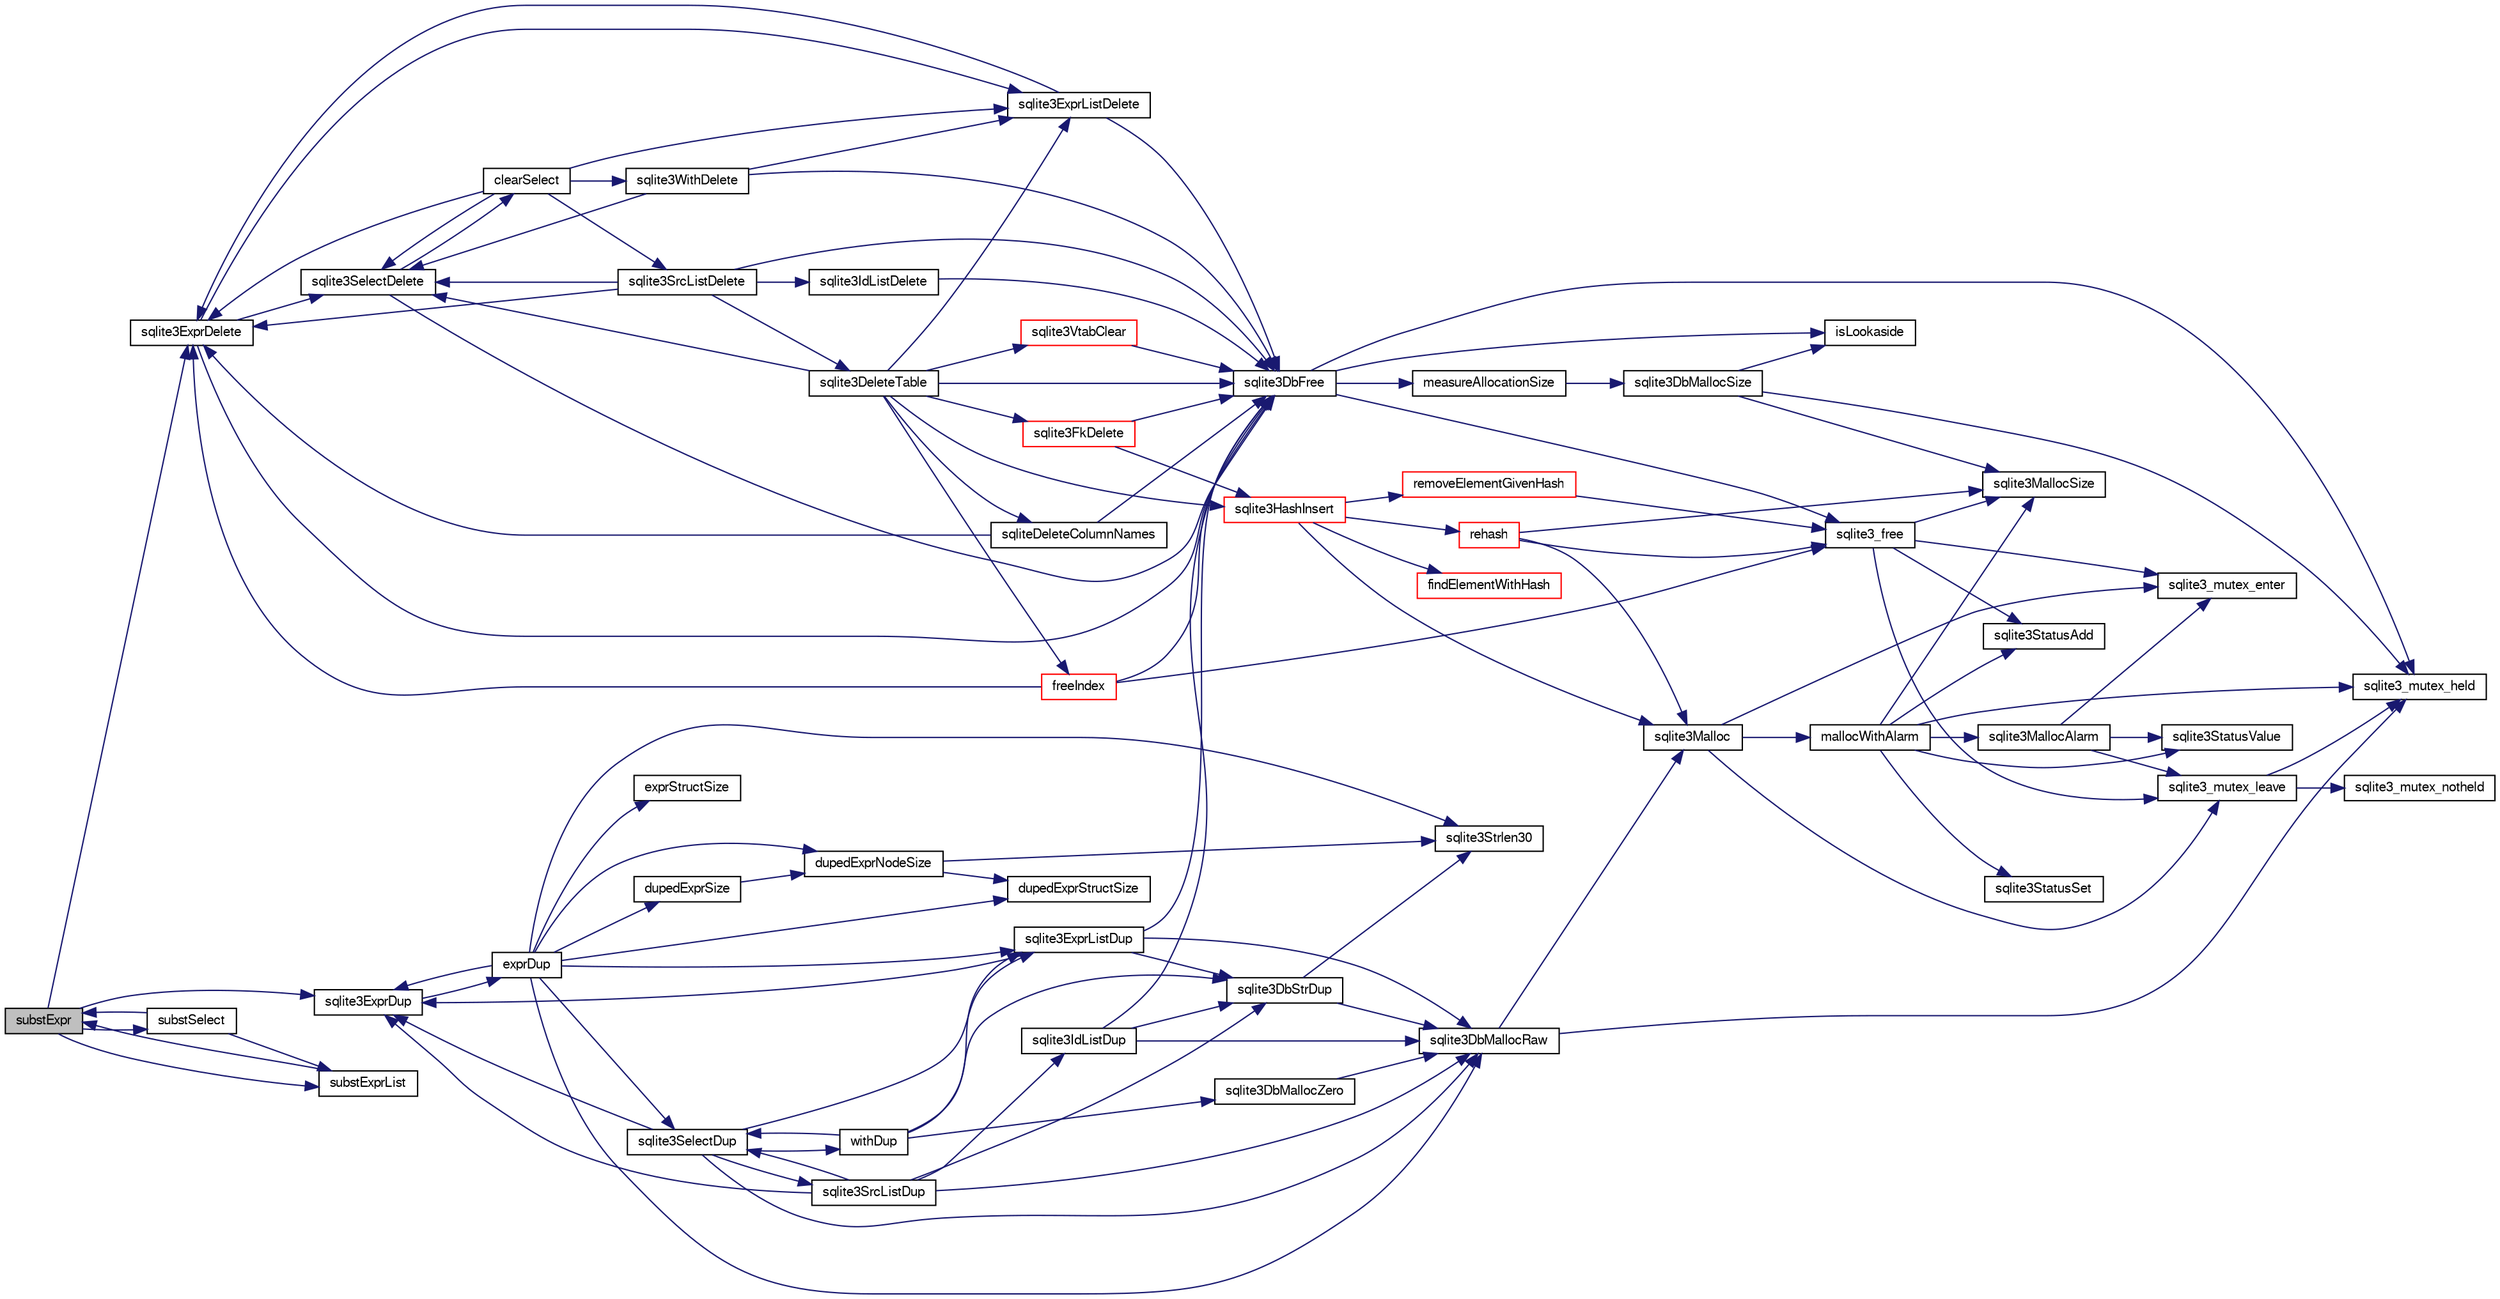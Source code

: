 digraph "substExpr"
{
  edge [fontname="FreeSans",fontsize="10",labelfontname="FreeSans",labelfontsize="10"];
  node [fontname="FreeSans",fontsize="10",shape=record];
  rankdir="LR";
  Node829545 [label="substExpr",height=0.2,width=0.4,color="black", fillcolor="grey75", style="filled", fontcolor="black"];
  Node829545 -> Node829546 [color="midnightblue",fontsize="10",style="solid",fontname="FreeSans"];
  Node829546 [label="sqlite3ExprDup",height=0.2,width=0.4,color="black", fillcolor="white", style="filled",URL="$sqlite3_8c.html#a509095508224c9f99698d86205234209"];
  Node829546 -> Node829547 [color="midnightblue",fontsize="10",style="solid",fontname="FreeSans"];
  Node829547 [label="exprDup",height=0.2,width=0.4,color="black", fillcolor="white", style="filled",URL="$sqlite3_8c.html#a89f473c64253ae0a76749f543466a05a"];
  Node829547 -> Node829548 [color="midnightblue",fontsize="10",style="solid",fontname="FreeSans"];
  Node829548 [label="sqlite3DbMallocRaw",height=0.2,width=0.4,color="black", fillcolor="white", style="filled",URL="$sqlite3_8c.html#abbe8be0cf7175e11ddc3e2218fad924e"];
  Node829548 -> Node829549 [color="midnightblue",fontsize="10",style="solid",fontname="FreeSans"];
  Node829549 [label="sqlite3_mutex_held",height=0.2,width=0.4,color="black", fillcolor="white", style="filled",URL="$sqlite3_8c.html#acf77da68932b6bc163c5e68547ecc3e7"];
  Node829548 -> Node829550 [color="midnightblue",fontsize="10",style="solid",fontname="FreeSans"];
  Node829550 [label="sqlite3Malloc",height=0.2,width=0.4,color="black", fillcolor="white", style="filled",URL="$sqlite3_8c.html#a361a2eaa846b1885f123abe46f5d8b2b"];
  Node829550 -> Node829551 [color="midnightblue",fontsize="10",style="solid",fontname="FreeSans"];
  Node829551 [label="sqlite3_mutex_enter",height=0.2,width=0.4,color="black", fillcolor="white", style="filled",URL="$sqlite3_8c.html#a1c12cde690bd89f104de5cbad12a6bf5"];
  Node829550 -> Node829552 [color="midnightblue",fontsize="10",style="solid",fontname="FreeSans"];
  Node829552 [label="mallocWithAlarm",height=0.2,width=0.4,color="black", fillcolor="white", style="filled",URL="$sqlite3_8c.html#ab070d5cf8e48ec8a6a43cf025d48598b"];
  Node829552 -> Node829549 [color="midnightblue",fontsize="10",style="solid",fontname="FreeSans"];
  Node829552 -> Node829553 [color="midnightblue",fontsize="10",style="solid",fontname="FreeSans"];
  Node829553 [label="sqlite3StatusSet",height=0.2,width=0.4,color="black", fillcolor="white", style="filled",URL="$sqlite3_8c.html#afec7586c01fcb5ea17dc9d7725a589d9"];
  Node829552 -> Node829554 [color="midnightblue",fontsize="10",style="solid",fontname="FreeSans"];
  Node829554 [label="sqlite3StatusValue",height=0.2,width=0.4,color="black", fillcolor="white", style="filled",URL="$sqlite3_8c.html#a30b8ac296c6e200c1fa57708d52c6ef6"];
  Node829552 -> Node829555 [color="midnightblue",fontsize="10",style="solid",fontname="FreeSans"];
  Node829555 [label="sqlite3MallocAlarm",height=0.2,width=0.4,color="black", fillcolor="white", style="filled",URL="$sqlite3_8c.html#ada66988e8471d1198f3219c062377508"];
  Node829555 -> Node829554 [color="midnightblue",fontsize="10",style="solid",fontname="FreeSans"];
  Node829555 -> Node829556 [color="midnightblue",fontsize="10",style="solid",fontname="FreeSans"];
  Node829556 [label="sqlite3_mutex_leave",height=0.2,width=0.4,color="black", fillcolor="white", style="filled",URL="$sqlite3_8c.html#a5838d235601dbd3c1fa993555c6bcc93"];
  Node829556 -> Node829549 [color="midnightblue",fontsize="10",style="solid",fontname="FreeSans"];
  Node829556 -> Node829557 [color="midnightblue",fontsize="10",style="solid",fontname="FreeSans"];
  Node829557 [label="sqlite3_mutex_notheld",height=0.2,width=0.4,color="black", fillcolor="white", style="filled",URL="$sqlite3_8c.html#a83967c837c1c000d3b5adcfaa688f5dc"];
  Node829555 -> Node829551 [color="midnightblue",fontsize="10",style="solid",fontname="FreeSans"];
  Node829552 -> Node829558 [color="midnightblue",fontsize="10",style="solid",fontname="FreeSans"];
  Node829558 [label="sqlite3MallocSize",height=0.2,width=0.4,color="black", fillcolor="white", style="filled",URL="$sqlite3_8c.html#acf5d2a5f35270bafb050bd2def576955"];
  Node829552 -> Node829559 [color="midnightblue",fontsize="10",style="solid",fontname="FreeSans"];
  Node829559 [label="sqlite3StatusAdd",height=0.2,width=0.4,color="black", fillcolor="white", style="filled",URL="$sqlite3_8c.html#afa029f93586aeab4cc85360905dae9cd"];
  Node829550 -> Node829556 [color="midnightblue",fontsize="10",style="solid",fontname="FreeSans"];
  Node829547 -> Node829560 [color="midnightblue",fontsize="10",style="solid",fontname="FreeSans"];
  Node829560 [label="dupedExprSize",height=0.2,width=0.4,color="black", fillcolor="white", style="filled",URL="$sqlite3_8c.html#a9c79c04ad08e45cf19c143c6de3b634c"];
  Node829560 -> Node829561 [color="midnightblue",fontsize="10",style="solid",fontname="FreeSans"];
  Node829561 [label="dupedExprNodeSize",height=0.2,width=0.4,color="black", fillcolor="white", style="filled",URL="$sqlite3_8c.html#ad2b8ec81910e74d2a6a73250a7d82801"];
  Node829561 -> Node829562 [color="midnightblue",fontsize="10",style="solid",fontname="FreeSans"];
  Node829562 [label="dupedExprStructSize",height=0.2,width=0.4,color="black", fillcolor="white", style="filled",URL="$sqlite3_8c.html#ac6b4cf7bb7f9249aa2e5d311fe2e4998"];
  Node829561 -> Node829563 [color="midnightblue",fontsize="10",style="solid",fontname="FreeSans"];
  Node829563 [label="sqlite3Strlen30",height=0.2,width=0.4,color="black", fillcolor="white", style="filled",URL="$sqlite3_8c.html#a3dcd80ba41f1a308193dee74857b62a7"];
  Node829547 -> Node829562 [color="midnightblue",fontsize="10",style="solid",fontname="FreeSans"];
  Node829547 -> Node829563 [color="midnightblue",fontsize="10",style="solid",fontname="FreeSans"];
  Node829547 -> Node829564 [color="midnightblue",fontsize="10",style="solid",fontname="FreeSans"];
  Node829564 [label="exprStructSize",height=0.2,width=0.4,color="black", fillcolor="white", style="filled",URL="$sqlite3_8c.html#a8fe8a668c35e1c51cb67ab0e991f484e"];
  Node829547 -> Node829565 [color="midnightblue",fontsize="10",style="solid",fontname="FreeSans"];
  Node829565 [label="sqlite3SelectDup",height=0.2,width=0.4,color="black", fillcolor="white", style="filled",URL="$sqlite3_8c.html#af8a7f75590dced000c27784d90b57b87"];
  Node829565 -> Node829548 [color="midnightblue",fontsize="10",style="solid",fontname="FreeSans"];
  Node829565 -> Node829566 [color="midnightblue",fontsize="10",style="solid",fontname="FreeSans"];
  Node829566 [label="sqlite3ExprListDup",height=0.2,width=0.4,color="black", fillcolor="white", style="filled",URL="$sqlite3_8c.html#abfb0903f2fc516fcceec37b3489d528c"];
  Node829566 -> Node829548 [color="midnightblue",fontsize="10",style="solid",fontname="FreeSans"];
  Node829566 -> Node829567 [color="midnightblue",fontsize="10",style="solid",fontname="FreeSans"];
  Node829567 [label="sqlite3DbFree",height=0.2,width=0.4,color="black", fillcolor="white", style="filled",URL="$sqlite3_8c.html#ac70ab821a6607b4a1b909582dc37a069"];
  Node829567 -> Node829549 [color="midnightblue",fontsize="10",style="solid",fontname="FreeSans"];
  Node829567 -> Node829568 [color="midnightblue",fontsize="10",style="solid",fontname="FreeSans"];
  Node829568 [label="measureAllocationSize",height=0.2,width=0.4,color="black", fillcolor="white", style="filled",URL="$sqlite3_8c.html#a45731e644a22fdb756e2b6337224217a"];
  Node829568 -> Node829569 [color="midnightblue",fontsize="10",style="solid",fontname="FreeSans"];
  Node829569 [label="sqlite3DbMallocSize",height=0.2,width=0.4,color="black", fillcolor="white", style="filled",URL="$sqlite3_8c.html#aa397e5a8a03495203a0767abf0a71f86"];
  Node829569 -> Node829558 [color="midnightblue",fontsize="10",style="solid",fontname="FreeSans"];
  Node829569 -> Node829549 [color="midnightblue",fontsize="10",style="solid",fontname="FreeSans"];
  Node829569 -> Node829570 [color="midnightblue",fontsize="10",style="solid",fontname="FreeSans"];
  Node829570 [label="isLookaside",height=0.2,width=0.4,color="black", fillcolor="white", style="filled",URL="$sqlite3_8c.html#a770fa05ff9717b75e16f4d968a77b897"];
  Node829567 -> Node829570 [color="midnightblue",fontsize="10",style="solid",fontname="FreeSans"];
  Node829567 -> Node829571 [color="midnightblue",fontsize="10",style="solid",fontname="FreeSans"];
  Node829571 [label="sqlite3_free",height=0.2,width=0.4,color="black", fillcolor="white", style="filled",URL="$sqlite3_8c.html#a6552349e36a8a691af5487999ab09519"];
  Node829571 -> Node829551 [color="midnightblue",fontsize="10",style="solid",fontname="FreeSans"];
  Node829571 -> Node829559 [color="midnightblue",fontsize="10",style="solid",fontname="FreeSans"];
  Node829571 -> Node829558 [color="midnightblue",fontsize="10",style="solid",fontname="FreeSans"];
  Node829571 -> Node829556 [color="midnightblue",fontsize="10",style="solid",fontname="FreeSans"];
  Node829566 -> Node829546 [color="midnightblue",fontsize="10",style="solid",fontname="FreeSans"];
  Node829566 -> Node829572 [color="midnightblue",fontsize="10",style="solid",fontname="FreeSans"];
  Node829572 [label="sqlite3DbStrDup",height=0.2,width=0.4,color="black", fillcolor="white", style="filled",URL="$sqlite3_8c.html#a0ec4772ee6de7316ecd1e6cabb1beeef"];
  Node829572 -> Node829563 [color="midnightblue",fontsize="10",style="solid",fontname="FreeSans"];
  Node829572 -> Node829548 [color="midnightblue",fontsize="10",style="solid",fontname="FreeSans"];
  Node829565 -> Node829573 [color="midnightblue",fontsize="10",style="solid",fontname="FreeSans"];
  Node829573 [label="sqlite3SrcListDup",height=0.2,width=0.4,color="black", fillcolor="white", style="filled",URL="$sqlite3_8c.html#a915ece76ebeede6852f63a447753ef9f"];
  Node829573 -> Node829548 [color="midnightblue",fontsize="10",style="solid",fontname="FreeSans"];
  Node829573 -> Node829572 [color="midnightblue",fontsize="10",style="solid",fontname="FreeSans"];
  Node829573 -> Node829565 [color="midnightblue",fontsize="10",style="solid",fontname="FreeSans"];
  Node829573 -> Node829546 [color="midnightblue",fontsize="10",style="solid",fontname="FreeSans"];
  Node829573 -> Node829574 [color="midnightblue",fontsize="10",style="solid",fontname="FreeSans"];
  Node829574 [label="sqlite3IdListDup",height=0.2,width=0.4,color="black", fillcolor="white", style="filled",URL="$sqlite3_8c.html#ac93854367d6e355c60ac6f40f3fe69a1"];
  Node829574 -> Node829548 [color="midnightblue",fontsize="10",style="solid",fontname="FreeSans"];
  Node829574 -> Node829567 [color="midnightblue",fontsize="10",style="solid",fontname="FreeSans"];
  Node829574 -> Node829572 [color="midnightblue",fontsize="10",style="solid",fontname="FreeSans"];
  Node829565 -> Node829546 [color="midnightblue",fontsize="10",style="solid",fontname="FreeSans"];
  Node829565 -> Node829575 [color="midnightblue",fontsize="10",style="solid",fontname="FreeSans"];
  Node829575 [label="withDup",height=0.2,width=0.4,color="black", fillcolor="white", style="filled",URL="$sqlite3_8c.html#a3f4d4194e35fd64b629b1533c50ffd7a"];
  Node829575 -> Node829576 [color="midnightblue",fontsize="10",style="solid",fontname="FreeSans"];
  Node829576 [label="sqlite3DbMallocZero",height=0.2,width=0.4,color="black", fillcolor="white", style="filled",URL="$sqlite3_8c.html#a49cfebac9d6067a03442c92af73f33e4"];
  Node829576 -> Node829548 [color="midnightblue",fontsize="10",style="solid",fontname="FreeSans"];
  Node829575 -> Node829565 [color="midnightblue",fontsize="10",style="solid",fontname="FreeSans"];
  Node829575 -> Node829566 [color="midnightblue",fontsize="10",style="solid",fontname="FreeSans"];
  Node829575 -> Node829572 [color="midnightblue",fontsize="10",style="solid",fontname="FreeSans"];
  Node829547 -> Node829566 [color="midnightblue",fontsize="10",style="solid",fontname="FreeSans"];
  Node829547 -> Node829561 [color="midnightblue",fontsize="10",style="solid",fontname="FreeSans"];
  Node829547 -> Node829546 [color="midnightblue",fontsize="10",style="solid",fontname="FreeSans"];
  Node829545 -> Node829577 [color="midnightblue",fontsize="10",style="solid",fontname="FreeSans"];
  Node829577 [label="sqlite3ExprDelete",height=0.2,width=0.4,color="black", fillcolor="white", style="filled",URL="$sqlite3_8c.html#ae4e21ab5918e0428fbaa9e615dceb309"];
  Node829577 -> Node829567 [color="midnightblue",fontsize="10",style="solid",fontname="FreeSans"];
  Node829577 -> Node829578 [color="midnightblue",fontsize="10",style="solid",fontname="FreeSans"];
  Node829578 [label="sqlite3SelectDelete",height=0.2,width=0.4,color="black", fillcolor="white", style="filled",URL="$sqlite3_8c.html#a0f56959f0acac85496744f0d068854a0"];
  Node829578 -> Node829579 [color="midnightblue",fontsize="10",style="solid",fontname="FreeSans"];
  Node829579 [label="clearSelect",height=0.2,width=0.4,color="black", fillcolor="white", style="filled",URL="$sqlite3_8c.html#ac083bac4f2f02c26aa02fc24ca8c2dd9"];
  Node829579 -> Node829580 [color="midnightblue",fontsize="10",style="solid",fontname="FreeSans"];
  Node829580 [label="sqlite3ExprListDelete",height=0.2,width=0.4,color="black", fillcolor="white", style="filled",URL="$sqlite3_8c.html#ae9cd46eac81e86a04ed8c09b99fc3c10"];
  Node829580 -> Node829577 [color="midnightblue",fontsize="10",style="solid",fontname="FreeSans"];
  Node829580 -> Node829567 [color="midnightblue",fontsize="10",style="solid",fontname="FreeSans"];
  Node829579 -> Node829581 [color="midnightblue",fontsize="10",style="solid",fontname="FreeSans"];
  Node829581 [label="sqlite3SrcListDelete",height=0.2,width=0.4,color="black", fillcolor="white", style="filled",URL="$sqlite3_8c.html#acc250a3e5e7fd8889a16a9f28e3e7312"];
  Node829581 -> Node829567 [color="midnightblue",fontsize="10",style="solid",fontname="FreeSans"];
  Node829581 -> Node829582 [color="midnightblue",fontsize="10",style="solid",fontname="FreeSans"];
  Node829582 [label="sqlite3DeleteTable",height=0.2,width=0.4,color="black", fillcolor="white", style="filled",URL="$sqlite3_8c.html#a7fd3d507375a381a3807f92735318973"];
  Node829582 -> Node829583 [color="midnightblue",fontsize="10",style="solid",fontname="FreeSans"];
  Node829583 [label="sqlite3HashInsert",height=0.2,width=0.4,color="red", fillcolor="white", style="filled",URL="$sqlite3_8c.html#aebbc6c13b3c139d5f3463938f441da3d"];
  Node829583 -> Node829584 [color="midnightblue",fontsize="10",style="solid",fontname="FreeSans"];
  Node829584 [label="findElementWithHash",height=0.2,width=0.4,color="red", fillcolor="white", style="filled",URL="$sqlite3_8c.html#a75c0f574fa5d51702434c6e980d57d7f"];
  Node829583 -> Node829586 [color="midnightblue",fontsize="10",style="solid",fontname="FreeSans"];
  Node829586 [label="removeElementGivenHash",height=0.2,width=0.4,color="red", fillcolor="white", style="filled",URL="$sqlite3_8c.html#a97ff4ac3846af0f8caf5426adfa2808a"];
  Node829586 -> Node829571 [color="midnightblue",fontsize="10",style="solid",fontname="FreeSans"];
  Node829583 -> Node829550 [color="midnightblue",fontsize="10",style="solid",fontname="FreeSans"];
  Node829583 -> Node829588 [color="midnightblue",fontsize="10",style="solid",fontname="FreeSans"];
  Node829588 [label="rehash",height=0.2,width=0.4,color="red", fillcolor="white", style="filled",URL="$sqlite3_8c.html#a4851529638f6c7af16239ee6e2dcc628"];
  Node829588 -> Node829550 [color="midnightblue",fontsize="10",style="solid",fontname="FreeSans"];
  Node829588 -> Node829571 [color="midnightblue",fontsize="10",style="solid",fontname="FreeSans"];
  Node829588 -> Node829558 [color="midnightblue",fontsize="10",style="solid",fontname="FreeSans"];
  Node829582 -> Node829853 [color="midnightblue",fontsize="10",style="solid",fontname="FreeSans"];
  Node829853 [label="freeIndex",height=0.2,width=0.4,color="red", fillcolor="white", style="filled",URL="$sqlite3_8c.html#a00907c99c18d5bcb9d0b38c077146c31"];
  Node829853 -> Node829577 [color="midnightblue",fontsize="10",style="solid",fontname="FreeSans"];
  Node829853 -> Node829567 [color="midnightblue",fontsize="10",style="solid",fontname="FreeSans"];
  Node829853 -> Node829571 [color="midnightblue",fontsize="10",style="solid",fontname="FreeSans"];
  Node829582 -> Node830507 [color="midnightblue",fontsize="10",style="solid",fontname="FreeSans"];
  Node830507 [label="sqlite3FkDelete",height=0.2,width=0.4,color="red", fillcolor="white", style="filled",URL="$sqlite3_8c.html#a59a33da6c4e11d3f99b15eafdc01f013"];
  Node830507 -> Node829583 [color="midnightblue",fontsize="10",style="solid",fontname="FreeSans"];
  Node830507 -> Node829567 [color="midnightblue",fontsize="10",style="solid",fontname="FreeSans"];
  Node829582 -> Node830509 [color="midnightblue",fontsize="10",style="solid",fontname="FreeSans"];
  Node830509 [label="sqliteDeleteColumnNames",height=0.2,width=0.4,color="black", fillcolor="white", style="filled",URL="$sqlite3_8c.html#a30fd46bd85a745b908f382e5dd74c38a"];
  Node830509 -> Node829567 [color="midnightblue",fontsize="10",style="solid",fontname="FreeSans"];
  Node830509 -> Node829577 [color="midnightblue",fontsize="10",style="solid",fontname="FreeSans"];
  Node829582 -> Node829567 [color="midnightblue",fontsize="10",style="solid",fontname="FreeSans"];
  Node829582 -> Node829578 [color="midnightblue",fontsize="10",style="solid",fontname="FreeSans"];
  Node829582 -> Node829580 [color="midnightblue",fontsize="10",style="solid",fontname="FreeSans"];
  Node829582 -> Node830510 [color="midnightblue",fontsize="10",style="solid",fontname="FreeSans"];
  Node830510 [label="sqlite3VtabClear",height=0.2,width=0.4,color="red", fillcolor="white", style="filled",URL="$sqlite3_8c.html#a0690ffd2d2e58bd4ed1ce4f1e35c1ef1"];
  Node830510 -> Node829567 [color="midnightblue",fontsize="10",style="solid",fontname="FreeSans"];
  Node829581 -> Node829578 [color="midnightblue",fontsize="10",style="solid",fontname="FreeSans"];
  Node829581 -> Node829577 [color="midnightblue",fontsize="10",style="solid",fontname="FreeSans"];
  Node829581 -> Node829888 [color="midnightblue",fontsize="10",style="solid",fontname="FreeSans"];
  Node829888 [label="sqlite3IdListDelete",height=0.2,width=0.4,color="black", fillcolor="white", style="filled",URL="$sqlite3_8c.html#a38bea53ea789e86289ca600ff6010f73"];
  Node829888 -> Node829567 [color="midnightblue",fontsize="10",style="solid",fontname="FreeSans"];
  Node829579 -> Node829577 [color="midnightblue",fontsize="10",style="solid",fontname="FreeSans"];
  Node829579 -> Node829578 [color="midnightblue",fontsize="10",style="solid",fontname="FreeSans"];
  Node829579 -> Node829887 [color="midnightblue",fontsize="10",style="solid",fontname="FreeSans"];
  Node829887 [label="sqlite3WithDelete",height=0.2,width=0.4,color="black", fillcolor="white", style="filled",URL="$sqlite3_8c.html#a17d9ea3de76b5d740b422ea9b4fe3abb"];
  Node829887 -> Node829580 [color="midnightblue",fontsize="10",style="solid",fontname="FreeSans"];
  Node829887 -> Node829578 [color="midnightblue",fontsize="10",style="solid",fontname="FreeSans"];
  Node829887 -> Node829567 [color="midnightblue",fontsize="10",style="solid",fontname="FreeSans"];
  Node829578 -> Node829567 [color="midnightblue",fontsize="10",style="solid",fontname="FreeSans"];
  Node829577 -> Node829580 [color="midnightblue",fontsize="10",style="solid",fontname="FreeSans"];
  Node829545 -> Node830511 [color="midnightblue",fontsize="10",style="solid",fontname="FreeSans"];
  Node830511 [label="substSelect",height=0.2,width=0.4,color="black", fillcolor="white", style="filled",URL="$sqlite3_8c.html#ad829d8b7f675bae62ee9b1a139929f69"];
  Node830511 -> Node830512 [color="midnightblue",fontsize="10",style="solid",fontname="FreeSans"];
  Node830512 [label="substExprList",height=0.2,width=0.4,color="black", fillcolor="white", style="filled",URL="$sqlite3_8c.html#a757971613b796a7c4ce40ddec28641b0"];
  Node830512 -> Node829545 [color="midnightblue",fontsize="10",style="solid",fontname="FreeSans"];
  Node830511 -> Node829545 [color="midnightblue",fontsize="10",style="solid",fontname="FreeSans"];
  Node829545 -> Node830512 [color="midnightblue",fontsize="10",style="solid",fontname="FreeSans"];
}
